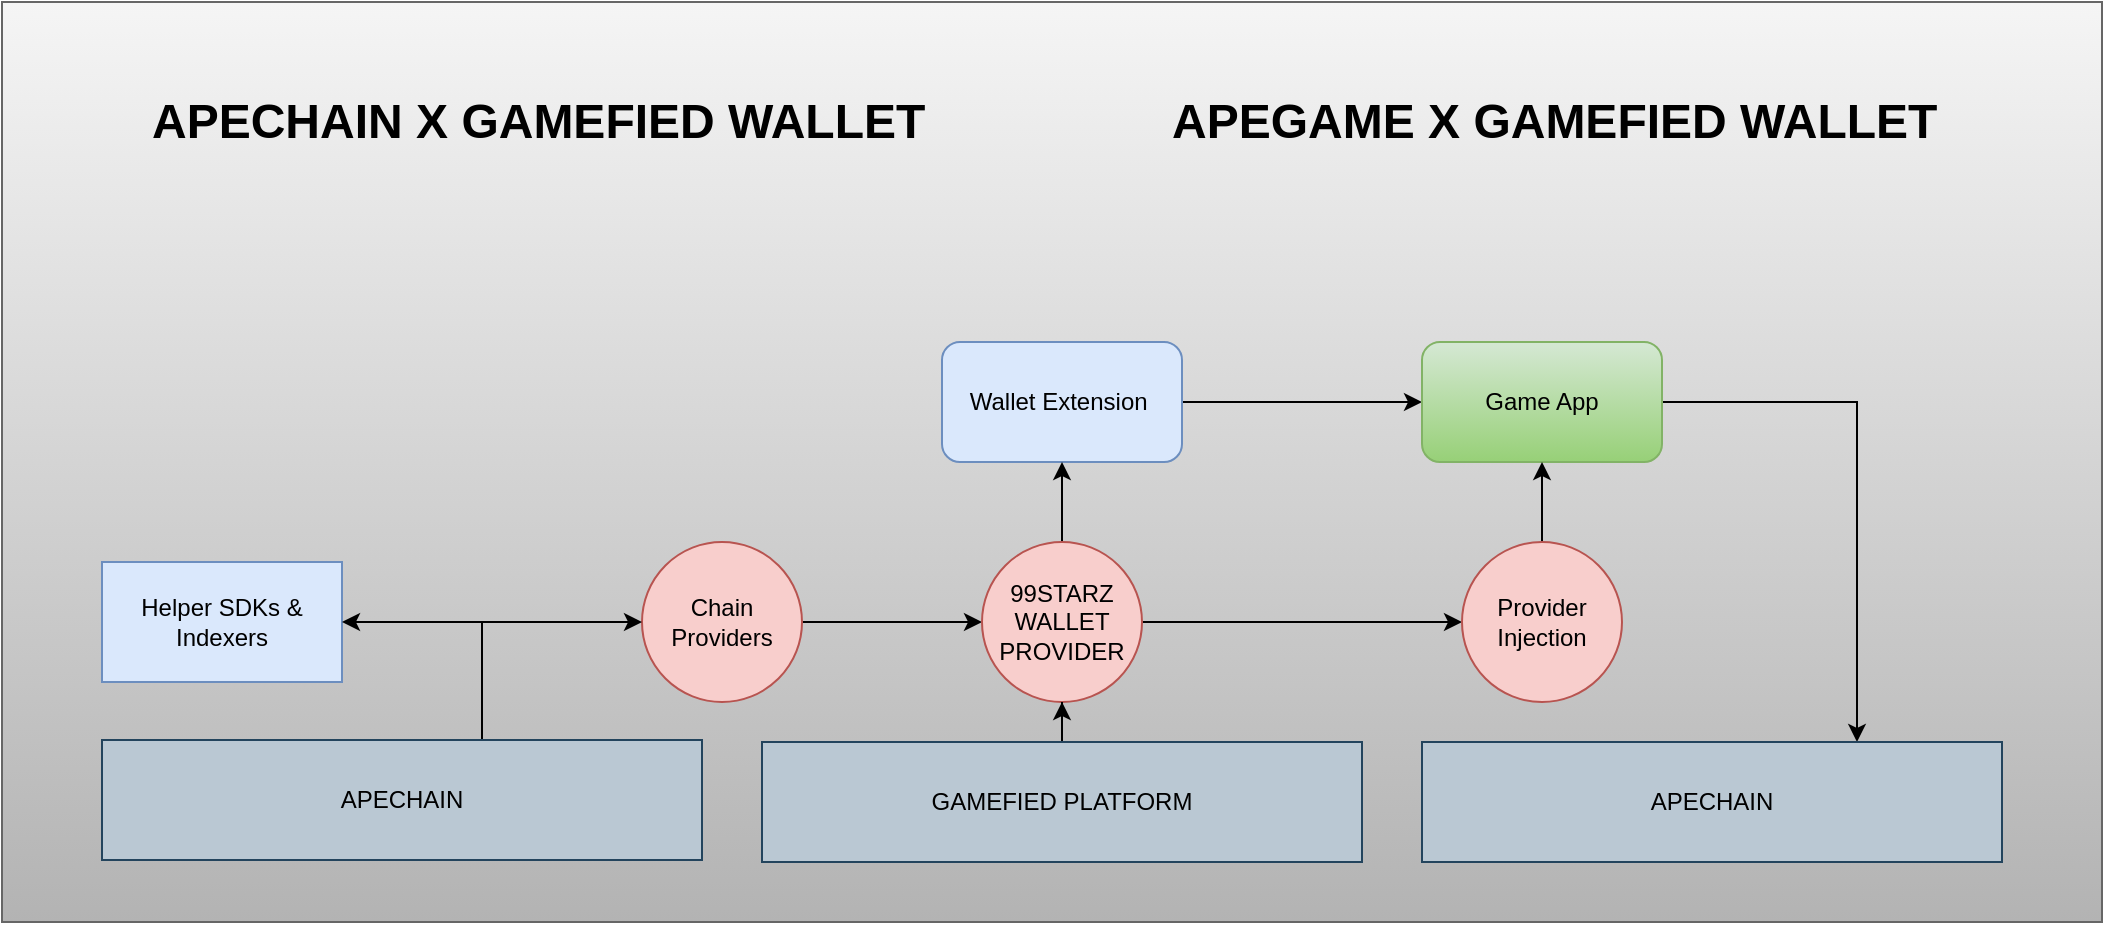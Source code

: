 <mxfile version="22.1.21" type="github">
  <diagram name="Page-1" id="oMdRMdKU0HR-XkoTVVGD">
    <mxGraphModel dx="2323" dy="587" grid="1" gridSize="10" guides="1" tooltips="1" connect="1" arrows="1" fold="1" page="1" pageScale="1" pageWidth="850" pageHeight="1100" math="0" shadow="0">
      <root>
        <mxCell id="0" />
        <mxCell id="1" parent="0" />
        <mxCell id="6c8GsuKuTrvKpeJCDYSj-2" value="" style="rounded=0;whiteSpace=wrap;html=1;fillColor=#f5f5f5;gradientColor=#b3b3b3;strokeColor=#666666;" vertex="1" parent="1">
          <mxGeometry x="230" y="190" width="1050" height="460" as="geometry" />
        </mxCell>
        <mxCell id="6c8GsuKuTrvKpeJCDYSj-3" value="&lt;h1&gt;APECHAIN X GAMEFIED&amp;nbsp;WALLET&lt;/h1&gt;&lt;p&gt;&lt;br&gt;&lt;/p&gt;" style="text;html=1;strokeColor=none;fillColor=none;spacing=5;spacingTop=-20;whiteSpace=wrap;overflow=hidden;rounded=0;" vertex="1" parent="1">
          <mxGeometry x="300" y="230" width="410" height="40" as="geometry" />
        </mxCell>
        <mxCell id="6c8GsuKuTrvKpeJCDYSj-19" style="edgeStyle=orthogonalEdgeStyle;rounded=0;orthogonalLoop=1;jettySize=auto;html=1;" edge="1" parent="1" source="6c8GsuKuTrvKpeJCDYSj-4" target="6c8GsuKuTrvKpeJCDYSj-15">
          <mxGeometry relative="1" as="geometry" />
        </mxCell>
        <mxCell id="6c8GsuKuTrvKpeJCDYSj-4" value="Wallet Extension&amp;nbsp;" style="rounded=1;whiteSpace=wrap;html=1;fillColor=#dae8fc;strokeColor=#6c8ebf;" vertex="1" parent="1">
          <mxGeometry x="700" y="360" width="120" height="60" as="geometry" />
        </mxCell>
        <mxCell id="6c8GsuKuTrvKpeJCDYSj-13" value="" style="edgeStyle=orthogonalEdgeStyle;rounded=0;orthogonalLoop=1;jettySize=auto;html=1;" edge="1" parent="1" source="6c8GsuKuTrvKpeJCDYSj-5" target="6c8GsuKuTrvKpeJCDYSj-12">
          <mxGeometry relative="1" as="geometry" />
        </mxCell>
        <mxCell id="6c8GsuKuTrvKpeJCDYSj-5" value="Chain Providers" style="ellipse;whiteSpace=wrap;html=1;aspect=fixed;fillColor=#f8cecc;strokeColor=#b85450;" vertex="1" parent="1">
          <mxGeometry x="550" y="460" width="80" height="80" as="geometry" />
        </mxCell>
        <mxCell id="6c8GsuKuTrvKpeJCDYSj-6" value="Helper SDKs &amp;amp; Indexers" style="rounded=0;whiteSpace=wrap;html=1;fillColor=#dae8fc;strokeColor=#6c8ebf;" vertex="1" parent="1">
          <mxGeometry x="280" y="470" width="120" height="60" as="geometry" />
        </mxCell>
        <mxCell id="6c8GsuKuTrvKpeJCDYSj-8" style="edgeStyle=orthogonalEdgeStyle;rounded=0;orthogonalLoop=1;jettySize=auto;html=1;entryX=1;entryY=0.5;entryDx=0;entryDy=0;" edge="1" parent="1" source="6c8GsuKuTrvKpeJCDYSj-7" target="6c8GsuKuTrvKpeJCDYSj-6">
          <mxGeometry relative="1" as="geometry">
            <Array as="points">
              <mxPoint x="470" y="500" />
            </Array>
          </mxGeometry>
        </mxCell>
        <mxCell id="6c8GsuKuTrvKpeJCDYSj-9" style="edgeStyle=orthogonalEdgeStyle;rounded=0;orthogonalLoop=1;jettySize=auto;html=1;entryX=0;entryY=0.5;entryDx=0;entryDy=0;" edge="1" parent="1" source="6c8GsuKuTrvKpeJCDYSj-7" target="6c8GsuKuTrvKpeJCDYSj-5">
          <mxGeometry relative="1" as="geometry">
            <Array as="points">
              <mxPoint x="470" y="500" />
            </Array>
          </mxGeometry>
        </mxCell>
        <mxCell id="6c8GsuKuTrvKpeJCDYSj-7" value="APECHAIN" style="rounded=0;whiteSpace=wrap;html=1;fillColor=#bac8d3;strokeColor=#23445d;" vertex="1" parent="1">
          <mxGeometry x="280" y="559" width="300" height="60" as="geometry" />
        </mxCell>
        <mxCell id="6c8GsuKuTrvKpeJCDYSj-11" value="&lt;h1&gt;APEGAME X GAMEFIED WALLET&lt;/h1&gt;&lt;p&gt;&lt;br&gt;&lt;/p&gt;" style="text;html=1;strokeColor=none;fillColor=none;spacing=5;spacingTop=-20;whiteSpace=wrap;overflow=hidden;rounded=0;" vertex="1" parent="1">
          <mxGeometry x="810" y="230" width="400" height="40" as="geometry" />
        </mxCell>
        <mxCell id="6c8GsuKuTrvKpeJCDYSj-14" value="" style="edgeStyle=orthogonalEdgeStyle;rounded=0;orthogonalLoop=1;jettySize=auto;html=1;" edge="1" parent="1" source="6c8GsuKuTrvKpeJCDYSj-12" target="6c8GsuKuTrvKpeJCDYSj-4">
          <mxGeometry relative="1" as="geometry" />
        </mxCell>
        <mxCell id="6c8GsuKuTrvKpeJCDYSj-17" style="edgeStyle=orthogonalEdgeStyle;rounded=0;orthogonalLoop=1;jettySize=auto;html=1;entryX=0;entryY=0.5;entryDx=0;entryDy=0;" edge="1" parent="1" source="6c8GsuKuTrvKpeJCDYSj-12" target="6c8GsuKuTrvKpeJCDYSj-16">
          <mxGeometry relative="1" as="geometry" />
        </mxCell>
        <mxCell id="6c8GsuKuTrvKpeJCDYSj-12" value="99STARZ&lt;br&gt;WALLET&lt;br&gt;PROVIDER" style="ellipse;whiteSpace=wrap;html=1;aspect=fixed;fillColor=#f8cecc;strokeColor=#b85450;" vertex="1" parent="1">
          <mxGeometry x="720" y="460" width="80" height="80" as="geometry" />
        </mxCell>
        <mxCell id="6c8GsuKuTrvKpeJCDYSj-21" style="edgeStyle=orthogonalEdgeStyle;rounded=0;orthogonalLoop=1;jettySize=auto;html=1;entryX=0.75;entryY=0;entryDx=0;entryDy=0;" edge="1" parent="1" source="6c8GsuKuTrvKpeJCDYSj-15" target="6c8GsuKuTrvKpeJCDYSj-20">
          <mxGeometry relative="1" as="geometry">
            <Array as="points">
              <mxPoint x="1158" y="390" />
            </Array>
          </mxGeometry>
        </mxCell>
        <mxCell id="6c8GsuKuTrvKpeJCDYSj-15" value="Game App" style="rounded=1;whiteSpace=wrap;html=1;fillColor=#d5e8d4;gradientColor=#97d077;strokeColor=#82b366;" vertex="1" parent="1">
          <mxGeometry x="940" y="360" width="120" height="60" as="geometry" />
        </mxCell>
        <mxCell id="6c8GsuKuTrvKpeJCDYSj-18" value="" style="edgeStyle=orthogonalEdgeStyle;rounded=0;orthogonalLoop=1;jettySize=auto;html=1;" edge="1" parent="1" source="6c8GsuKuTrvKpeJCDYSj-16" target="6c8GsuKuTrvKpeJCDYSj-15">
          <mxGeometry relative="1" as="geometry" />
        </mxCell>
        <mxCell id="6c8GsuKuTrvKpeJCDYSj-16" value="Provider Injection" style="ellipse;whiteSpace=wrap;html=1;aspect=fixed;fillColor=#f8cecc;strokeColor=#b85450;" vertex="1" parent="1">
          <mxGeometry x="960" y="460" width="80" height="80" as="geometry" />
        </mxCell>
        <mxCell id="6c8GsuKuTrvKpeJCDYSj-20" value="APECHAIN" style="rounded=0;whiteSpace=wrap;html=1;fillColor=#bac8d3;strokeColor=#23445d;" vertex="1" parent="1">
          <mxGeometry x="940" y="560" width="290" height="60" as="geometry" />
        </mxCell>
        <mxCell id="6c8GsuKuTrvKpeJCDYSj-25" value="" style="edgeStyle=orthogonalEdgeStyle;rounded=0;orthogonalLoop=1;jettySize=auto;html=1;" edge="1" parent="1" source="6c8GsuKuTrvKpeJCDYSj-22" target="6c8GsuKuTrvKpeJCDYSj-12">
          <mxGeometry relative="1" as="geometry" />
        </mxCell>
        <mxCell id="6c8GsuKuTrvKpeJCDYSj-22" value="GAMEFIED PLATFORM" style="rounded=0;whiteSpace=wrap;html=1;fillColor=#bac8d3;strokeColor=#23445d;" vertex="1" parent="1">
          <mxGeometry x="610" y="560" width="300" height="60" as="geometry" />
        </mxCell>
      </root>
    </mxGraphModel>
  </diagram>
</mxfile>
